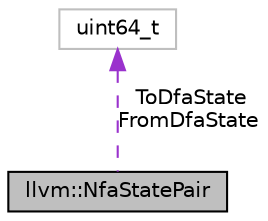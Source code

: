 digraph "llvm::NfaStatePair"
{
 // LATEX_PDF_SIZE
  bgcolor="transparent";
  edge [fontname="Helvetica",fontsize="10",labelfontname="Helvetica",labelfontsize="10"];
  node [fontname="Helvetica",fontsize="10",shape=record];
  Node1 [label="llvm::NfaStatePair",height=0.2,width=0.4,color="black", fillcolor="grey75", style="filled", fontcolor="black",tooltip="Forward define the pair type used by the automata transition info tables."];
  Node2 -> Node1 [dir="back",color="darkorchid3",fontsize="10",style="dashed",label=" ToDfaState\nFromDfaState" ,fontname="Helvetica"];
  Node2 [label="uint64_t",height=0.2,width=0.4,color="grey75",tooltip=" "];
}
